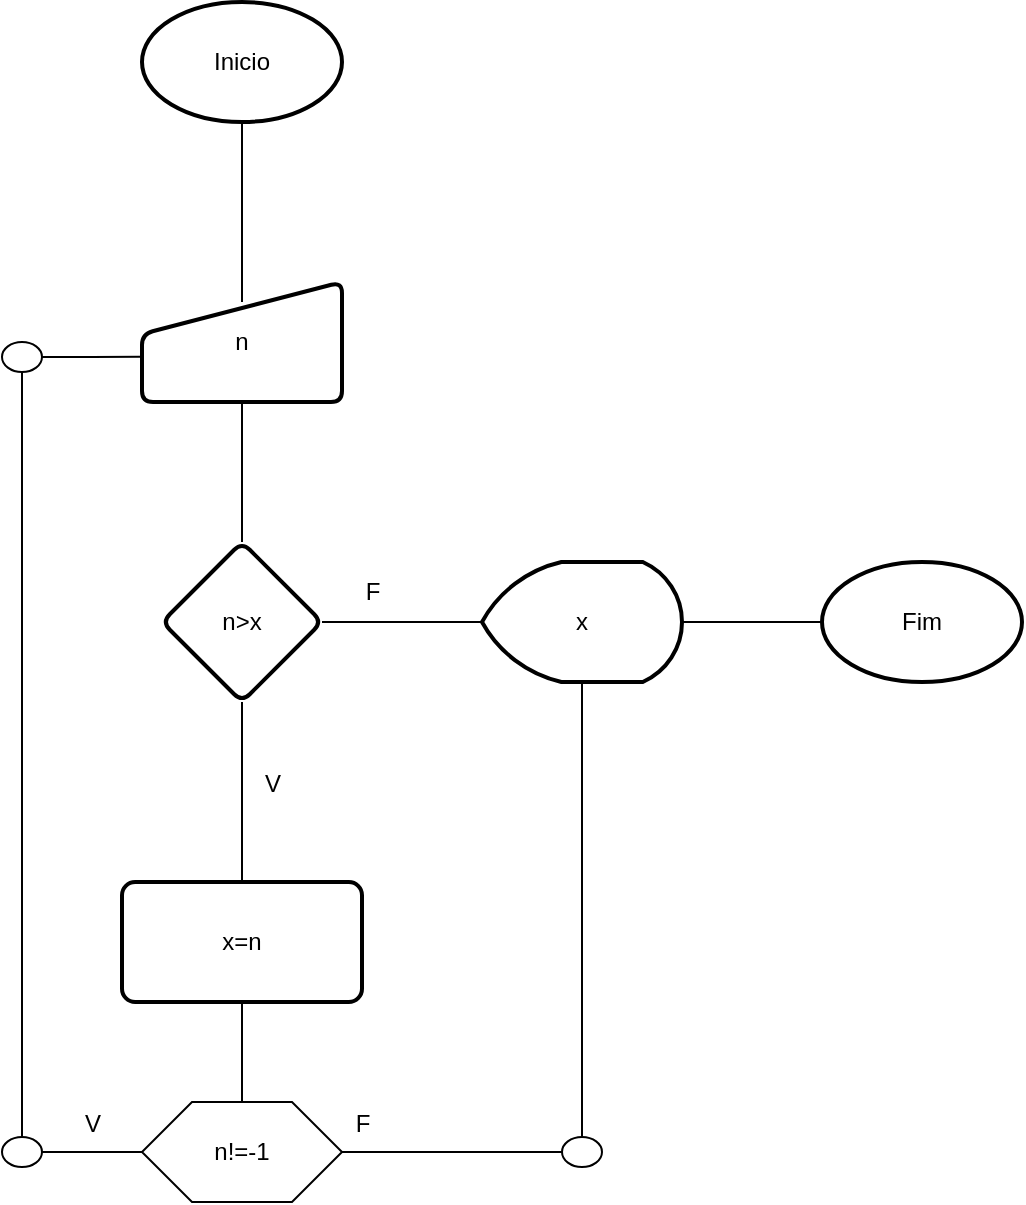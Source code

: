<mxfile version="21.6.9" type="github">
  <diagram name="Página-1" id="Ag0-DjMKLc0MJ6FDvRBG">
    <mxGraphModel dx="621" dy="387" grid="1" gridSize="10" guides="1" tooltips="1" connect="1" arrows="1" fold="1" page="1" pageScale="1" pageWidth="827" pageHeight="1169" math="0" shadow="0">
      <root>
        <mxCell id="0" />
        <mxCell id="1" parent="0" />
        <mxCell id="W6BSIhiWSKelKqeIXPgP-20" value="" style="edgeStyle=orthogonalEdgeStyle;rounded=0;orthogonalLoop=1;jettySize=auto;html=1;entryX=0.5;entryY=0.167;entryDx=0;entryDy=0;entryPerimeter=0;endArrow=none;endFill=0;" edge="1" parent="1" source="W6BSIhiWSKelKqeIXPgP-1" target="W6BSIhiWSKelKqeIXPgP-2">
          <mxGeometry relative="1" as="geometry" />
        </mxCell>
        <mxCell id="W6BSIhiWSKelKqeIXPgP-1" value="Inicio" style="strokeWidth=2;html=1;shape=mxgraph.flowchart.start_1;whiteSpace=wrap;" vertex="1" parent="1">
          <mxGeometry x="230" y="282" width="100" height="60" as="geometry" />
        </mxCell>
        <mxCell id="W6BSIhiWSKelKqeIXPgP-4" value="" style="edgeStyle=orthogonalEdgeStyle;rounded=0;orthogonalLoop=1;jettySize=auto;html=1;endArrow=none;endFill=0;" edge="1" parent="1" source="W6BSIhiWSKelKqeIXPgP-2" target="W6BSIhiWSKelKqeIXPgP-3">
          <mxGeometry relative="1" as="geometry" />
        </mxCell>
        <mxCell id="W6BSIhiWSKelKqeIXPgP-2" value="n" style="html=1;strokeWidth=2;shape=manualInput;whiteSpace=wrap;rounded=1;size=26;arcSize=11;" vertex="1" parent="1">
          <mxGeometry x="230" y="422" width="100" height="60" as="geometry" />
        </mxCell>
        <mxCell id="W6BSIhiWSKelKqeIXPgP-6" value="" style="edgeStyle=orthogonalEdgeStyle;rounded=0;orthogonalLoop=1;jettySize=auto;html=1;endArrow=none;endFill=0;" edge="1" parent="1" source="W6BSIhiWSKelKqeIXPgP-3" target="W6BSIhiWSKelKqeIXPgP-5">
          <mxGeometry relative="1" as="geometry" />
        </mxCell>
        <mxCell id="W6BSIhiWSKelKqeIXPgP-27" value="" style="edgeStyle=orthogonalEdgeStyle;rounded=0;orthogonalLoop=1;jettySize=auto;html=1;endArrow=none;endFill=0;" edge="1" parent="1" source="W6BSIhiWSKelKqeIXPgP-3" target="W6BSIhiWSKelKqeIXPgP-9">
          <mxGeometry relative="1" as="geometry" />
        </mxCell>
        <mxCell id="W6BSIhiWSKelKqeIXPgP-3" value="n&amp;gt;x" style="rhombus;whiteSpace=wrap;html=1;strokeWidth=2;rounded=1;arcSize=11;" vertex="1" parent="1">
          <mxGeometry x="240" y="552" width="80" height="80" as="geometry" />
        </mxCell>
        <mxCell id="W6BSIhiWSKelKqeIXPgP-17" value="" style="edgeStyle=orthogonalEdgeStyle;rounded=0;orthogonalLoop=1;jettySize=auto;html=1;endArrow=none;endFill=0;" edge="1" parent="1" source="W6BSIhiWSKelKqeIXPgP-5" target="W6BSIhiWSKelKqeIXPgP-8">
          <mxGeometry relative="1" as="geometry" />
        </mxCell>
        <mxCell id="W6BSIhiWSKelKqeIXPgP-5" value="x=n" style="whiteSpace=wrap;html=1;strokeWidth=2;rounded=1;arcSize=11;" vertex="1" parent="1">
          <mxGeometry x="220" y="722" width="120" height="60" as="geometry" />
        </mxCell>
        <mxCell id="W6BSIhiWSKelKqeIXPgP-12" value="" style="edgeStyle=orthogonalEdgeStyle;rounded=0;orthogonalLoop=1;jettySize=auto;html=1;endArrow=none;endFill=0;" edge="1" parent="1" source="W6BSIhiWSKelKqeIXPgP-8" target="W6BSIhiWSKelKqeIXPgP-11">
          <mxGeometry relative="1" as="geometry" />
        </mxCell>
        <mxCell id="W6BSIhiWSKelKqeIXPgP-26" style="edgeStyle=orthogonalEdgeStyle;rounded=0;orthogonalLoop=1;jettySize=auto;html=1;entryX=0;entryY=0.5;entryDx=0;entryDy=0;endArrow=none;endFill=0;" edge="1" parent="1" source="W6BSIhiWSKelKqeIXPgP-8" target="W6BSIhiWSKelKqeIXPgP-24">
          <mxGeometry relative="1" as="geometry" />
        </mxCell>
        <mxCell id="W6BSIhiWSKelKqeIXPgP-8" value="n!=-1" style="shape=hexagon;perimeter=hexagonPerimeter2;whiteSpace=wrap;html=1;size=0.25" vertex="1" parent="1">
          <mxGeometry x="230" y="832" width="100" height="50" as="geometry" />
        </mxCell>
        <mxCell id="W6BSIhiWSKelKqeIXPgP-19" value="" style="edgeStyle=orthogonalEdgeStyle;rounded=0;orthogonalLoop=1;jettySize=auto;html=1;endArrow=none;endFill=0;" edge="1" parent="1" source="W6BSIhiWSKelKqeIXPgP-9" target="W6BSIhiWSKelKqeIXPgP-10">
          <mxGeometry relative="1" as="geometry" />
        </mxCell>
        <mxCell id="W6BSIhiWSKelKqeIXPgP-9" value="x" style="strokeWidth=2;html=1;shape=mxgraph.flowchart.display;whiteSpace=wrap;" vertex="1" parent="1">
          <mxGeometry x="400" y="562" width="100" height="60" as="geometry" />
        </mxCell>
        <mxCell id="W6BSIhiWSKelKqeIXPgP-10" value="Fim" style="strokeWidth=2;html=1;shape=mxgraph.flowchart.start_1;whiteSpace=wrap;" vertex="1" parent="1">
          <mxGeometry x="570" y="562" width="100" height="60" as="geometry" />
        </mxCell>
        <mxCell id="W6BSIhiWSKelKqeIXPgP-15" value="" style="edgeStyle=orthogonalEdgeStyle;rounded=0;orthogonalLoop=1;jettySize=auto;html=1;endArrow=none;endFill=0;" edge="1" parent="1" source="W6BSIhiWSKelKqeIXPgP-11" target="W6BSIhiWSKelKqeIXPgP-14">
          <mxGeometry relative="1" as="geometry" />
        </mxCell>
        <mxCell id="W6BSIhiWSKelKqeIXPgP-11" value="" style="ellipse;whiteSpace=wrap;html=1;" vertex="1" parent="1">
          <mxGeometry x="160" y="849.5" width="20" height="15" as="geometry" />
        </mxCell>
        <mxCell id="W6BSIhiWSKelKqeIXPgP-16" value="" style="edgeStyle=orthogonalEdgeStyle;rounded=0;orthogonalLoop=1;jettySize=auto;html=1;entryX=-0.007;entryY=0.623;entryDx=0;entryDy=0;entryPerimeter=0;endArrow=none;endFill=0;" edge="1" parent="1" source="W6BSIhiWSKelKqeIXPgP-14" target="W6BSIhiWSKelKqeIXPgP-2">
          <mxGeometry relative="1" as="geometry" />
        </mxCell>
        <mxCell id="W6BSIhiWSKelKqeIXPgP-14" value="" style="ellipse;whiteSpace=wrap;html=1;" vertex="1" parent="1">
          <mxGeometry x="160" y="452" width="20" height="15" as="geometry" />
        </mxCell>
        <mxCell id="W6BSIhiWSKelKqeIXPgP-22" value="F" style="text;html=1;align=center;verticalAlign=middle;resizable=0;points=[];autosize=1;strokeColor=none;fillColor=none;" vertex="1" parent="1">
          <mxGeometry x="330" y="562" width="30" height="30" as="geometry" />
        </mxCell>
        <mxCell id="W6BSIhiWSKelKqeIXPgP-23" value="V" style="text;html=1;align=center;verticalAlign=middle;resizable=0;points=[];autosize=1;strokeColor=none;fillColor=none;" vertex="1" parent="1">
          <mxGeometry x="280" y="658" width="30" height="30" as="geometry" />
        </mxCell>
        <mxCell id="W6BSIhiWSKelKqeIXPgP-25" style="edgeStyle=orthogonalEdgeStyle;rounded=0;orthogonalLoop=1;jettySize=auto;html=1;entryX=0.5;entryY=1;entryDx=0;entryDy=0;entryPerimeter=0;endArrow=none;endFill=0;" edge="1" parent="1" source="W6BSIhiWSKelKqeIXPgP-24" target="W6BSIhiWSKelKqeIXPgP-9">
          <mxGeometry relative="1" as="geometry" />
        </mxCell>
        <mxCell id="W6BSIhiWSKelKqeIXPgP-24" value="" style="ellipse;whiteSpace=wrap;html=1;" vertex="1" parent="1">
          <mxGeometry x="440" y="849.5" width="20" height="15" as="geometry" />
        </mxCell>
        <mxCell id="W6BSIhiWSKelKqeIXPgP-28" value="F" style="text;html=1;align=center;verticalAlign=middle;resizable=0;points=[];autosize=1;strokeColor=none;fillColor=none;" vertex="1" parent="1">
          <mxGeometry x="325" y="828" width="30" height="30" as="geometry" />
        </mxCell>
        <mxCell id="W6BSIhiWSKelKqeIXPgP-29" value="V" style="text;html=1;align=center;verticalAlign=middle;resizable=0;points=[];autosize=1;strokeColor=none;fillColor=none;" vertex="1" parent="1">
          <mxGeometry x="190" y="828" width="30" height="30" as="geometry" />
        </mxCell>
      </root>
    </mxGraphModel>
  </diagram>
</mxfile>
